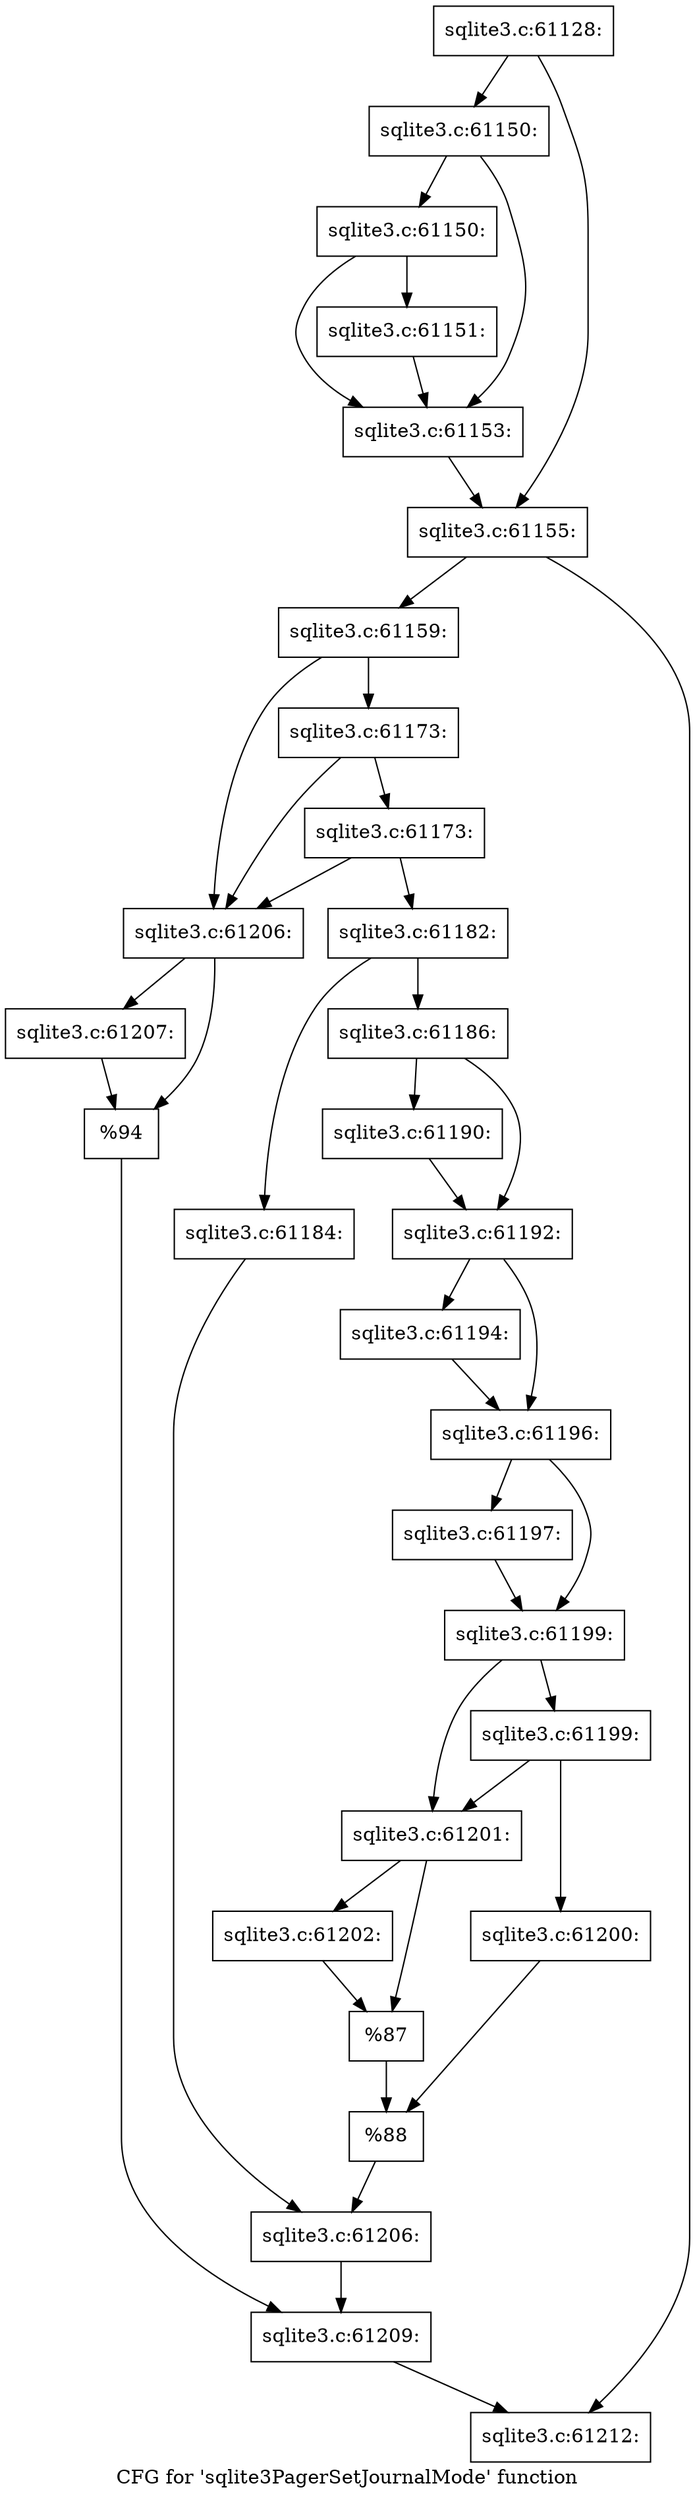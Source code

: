 digraph "CFG for 'sqlite3PagerSetJournalMode' function" {
	label="CFG for 'sqlite3PagerSetJournalMode' function";

	Node0x55c0f849d000 [shape=record,label="{sqlite3.c:61128:}"];
	Node0x55c0f849d000 -> Node0x55c0f84a50b0;
	Node0x55c0f849d000 -> Node0x55c0f84a5100;
	Node0x55c0f84a50b0 [shape=record,label="{sqlite3.c:61150:}"];
	Node0x55c0f84a50b0 -> Node0x55c0f84a5640;
	Node0x55c0f84a50b0 -> Node0x55c0f84a55f0;
	Node0x55c0f84a5640 [shape=record,label="{sqlite3.c:61150:}"];
	Node0x55c0f84a5640 -> Node0x55c0f84a55a0;
	Node0x55c0f84a5640 -> Node0x55c0f84a55f0;
	Node0x55c0f84a55a0 [shape=record,label="{sqlite3.c:61151:}"];
	Node0x55c0f84a55a0 -> Node0x55c0f84a55f0;
	Node0x55c0f84a55f0 [shape=record,label="{sqlite3.c:61153:}"];
	Node0x55c0f84a55f0 -> Node0x55c0f84a5100;
	Node0x55c0f84a5100 [shape=record,label="{sqlite3.c:61155:}"];
	Node0x55c0f84a5100 -> Node0x55c0f84a6020;
	Node0x55c0f84a5100 -> Node0x55c0f84a6070;
	Node0x55c0f84a6020 [shape=record,label="{sqlite3.c:61159:}"];
	Node0x55c0f84a6020 -> Node0x55c0f84a6aa0;
	Node0x55c0f84a6020 -> Node0x55c0f84a6b70;
	Node0x55c0f84a6b70 [shape=record,label="{sqlite3.c:61173:}"];
	Node0x55c0f84a6b70 -> Node0x55c0f84a6af0;
	Node0x55c0f84a6b70 -> Node0x55c0f84a6aa0;
	Node0x55c0f84a6af0 [shape=record,label="{sqlite3.c:61173:}"];
	Node0x55c0f84a6af0 -> Node0x55c0f84a6a00;
	Node0x55c0f84a6af0 -> Node0x55c0f84a6aa0;
	Node0x55c0f84a6a00 [shape=record,label="{sqlite3.c:61182:}"];
	Node0x55c0f84a6a00 -> Node0x55c0f84a7a40;
	Node0x55c0f84a6a00 -> Node0x55c0f84a7ae0;
	Node0x55c0f84a7a40 [shape=record,label="{sqlite3.c:61184:}"];
	Node0x55c0f84a7a40 -> Node0x55c0f84a7a90;
	Node0x55c0f84a7ae0 [shape=record,label="{sqlite3.c:61186:}"];
	Node0x55c0f84a7ae0 -> Node0x55c0f84a90a0;
	Node0x55c0f84a7ae0 -> Node0x55c0f84a90f0;
	Node0x55c0f84a90a0 [shape=record,label="{sqlite3.c:61190:}"];
	Node0x55c0f84a90a0 -> Node0x55c0f84a90f0;
	Node0x55c0f84a90f0 [shape=record,label="{sqlite3.c:61192:}"];
	Node0x55c0f84a90f0 -> Node0x55c0f84a97f0;
	Node0x55c0f84a90f0 -> Node0x55c0f84a9840;
	Node0x55c0f84a97f0 [shape=record,label="{sqlite3.c:61194:}"];
	Node0x55c0f84a97f0 -> Node0x55c0f84a9840;
	Node0x55c0f84a9840 [shape=record,label="{sqlite3.c:61196:}"];
	Node0x55c0f84a9840 -> Node0x55c0f84aa190;
	Node0x55c0f84a9840 -> Node0x55c0f84aa1e0;
	Node0x55c0f84aa190 [shape=record,label="{sqlite3.c:61197:}"];
	Node0x55c0f84aa190 -> Node0x55c0f84aa1e0;
	Node0x55c0f84aa1e0 [shape=record,label="{sqlite3.c:61199:}"];
	Node0x55c0f84aa1e0 -> Node0x55c0f84aacb0;
	Node0x55c0f84aa1e0 -> Node0x55c0f84aac60;
	Node0x55c0f84aacb0 [shape=record,label="{sqlite3.c:61199:}"];
	Node0x55c0f84aacb0 -> Node0x55c0f84aabc0;
	Node0x55c0f84aacb0 -> Node0x55c0f84aac60;
	Node0x55c0f84aabc0 [shape=record,label="{sqlite3.c:61200:}"];
	Node0x55c0f84aabc0 -> Node0x55c0f84aac10;
	Node0x55c0f84aac60 [shape=record,label="{sqlite3.c:61201:}"];
	Node0x55c0f84aac60 -> Node0x55c0f84ab550;
	Node0x55c0f84aac60 -> Node0x55c0f84ab5a0;
	Node0x55c0f84ab550 [shape=record,label="{sqlite3.c:61202:}"];
	Node0x55c0f84ab550 -> Node0x55c0f84ab5a0;
	Node0x55c0f84ab5a0 [shape=record,label="{%87}"];
	Node0x55c0f84ab5a0 -> Node0x55c0f84aac10;
	Node0x55c0f84aac10 [shape=record,label="{%88}"];
	Node0x55c0f84aac10 -> Node0x55c0f84a7a90;
	Node0x55c0f84a7a90 [shape=record,label="{sqlite3.c:61206:}"];
	Node0x55c0f84a7a90 -> Node0x55c0f84a6a50;
	Node0x55c0f84a6aa0 [shape=record,label="{sqlite3.c:61206:}"];
	Node0x55c0f84a6aa0 -> Node0x55c0f84abe50;
	Node0x55c0f84a6aa0 -> Node0x55c0f84abea0;
	Node0x55c0f84abe50 [shape=record,label="{sqlite3.c:61207:}"];
	Node0x55c0f84abe50 -> Node0x55c0f84abea0;
	Node0x55c0f84abea0 [shape=record,label="{%94}"];
	Node0x55c0f84abea0 -> Node0x55c0f84a6a50;
	Node0x55c0f84a6a50 [shape=record,label="{sqlite3.c:61209:}"];
	Node0x55c0f84a6a50 -> Node0x55c0f84a6070;
	Node0x55c0f84a6070 [shape=record,label="{sqlite3.c:61212:}"];
}

